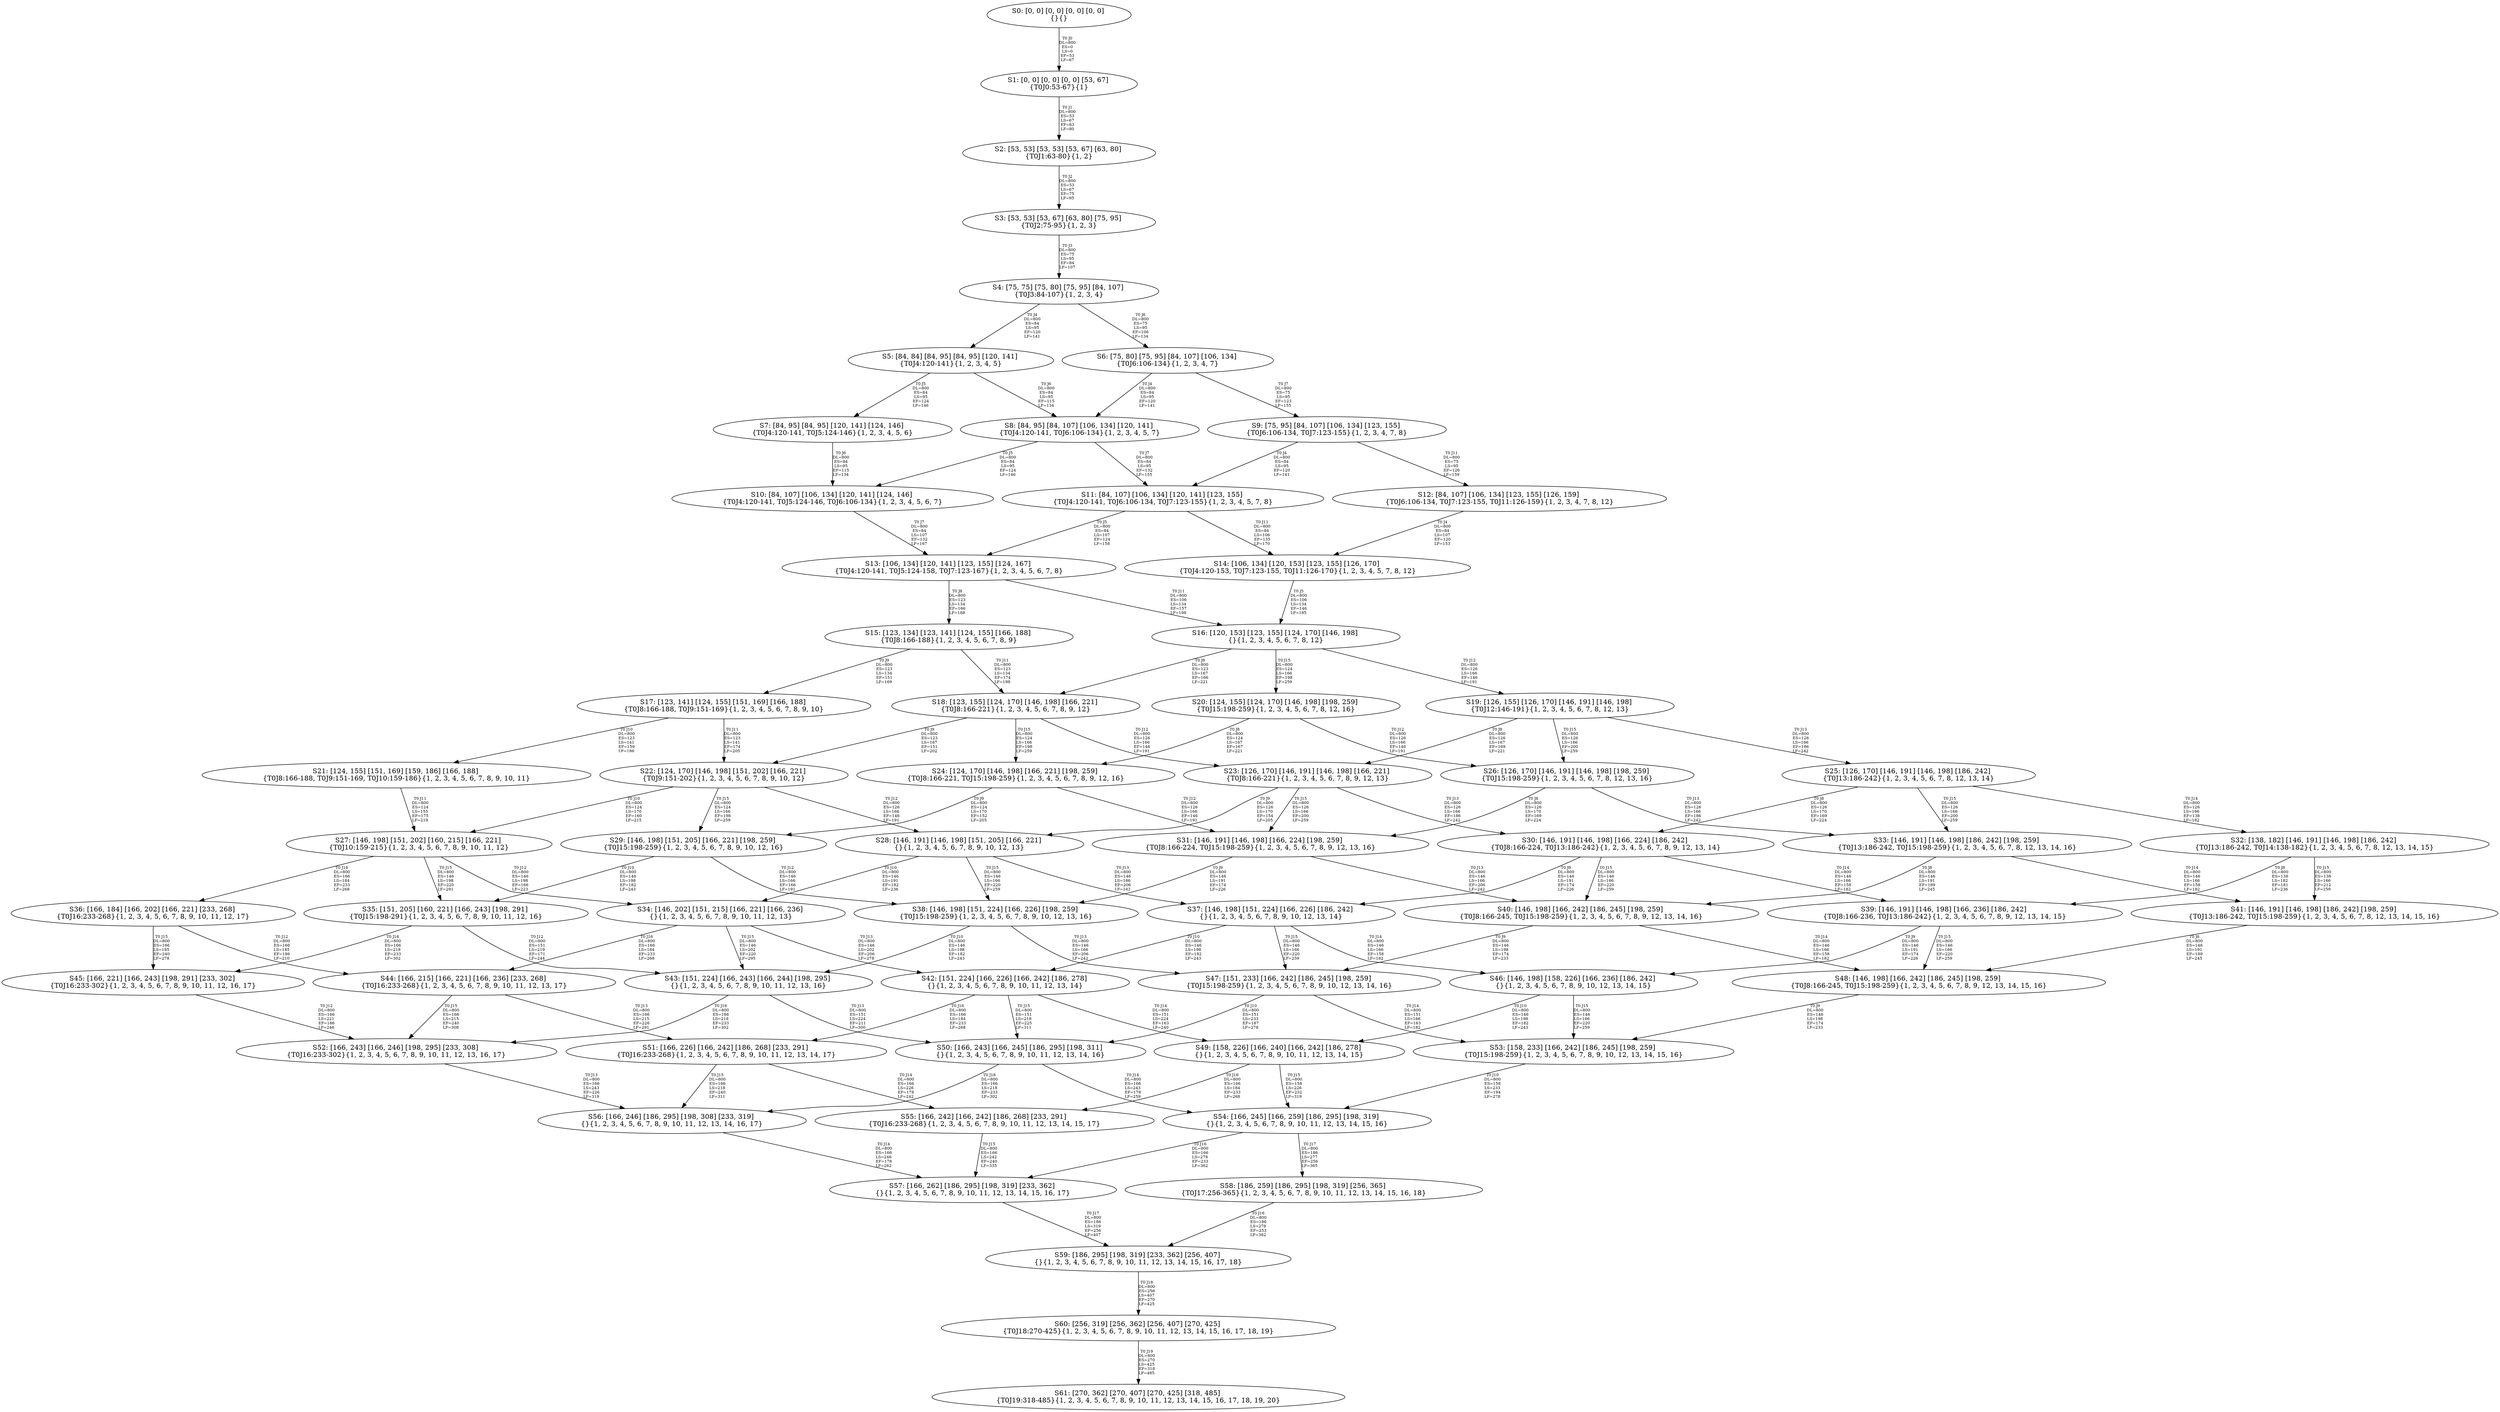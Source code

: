 digraph {
	S0[label="S0: [0, 0] [0, 0] [0, 0] [0, 0] \n{}{}"];
	S1[label="S1: [0, 0] [0, 0] [0, 0] [53, 67] \n{T0J0:53-67}{1}"];
	S2[label="S2: [53, 53] [53, 53] [53, 67] [63, 80] \n{T0J1:63-80}{1, 2}"];
	S3[label="S3: [53, 53] [53, 67] [63, 80] [75, 95] \n{T0J2:75-95}{1, 2, 3}"];
	S4[label="S4: [75, 75] [75, 80] [75, 95] [84, 107] \n{T0J3:84-107}{1, 2, 3, 4}"];
	S5[label="S5: [84, 84] [84, 95] [84, 95] [120, 141] \n{T0J4:120-141}{1, 2, 3, 4, 5}"];
	S6[label="S6: [75, 80] [75, 95] [84, 107] [106, 134] \n{T0J6:106-134}{1, 2, 3, 4, 7}"];
	S7[label="S7: [84, 95] [84, 95] [120, 141] [124, 146] \n{T0J4:120-141, T0J5:124-146}{1, 2, 3, 4, 5, 6}"];
	S8[label="S8: [84, 95] [84, 107] [106, 134] [120, 141] \n{T0J4:120-141, T0J6:106-134}{1, 2, 3, 4, 5, 7}"];
	S9[label="S9: [75, 95] [84, 107] [106, 134] [123, 155] \n{T0J6:106-134, T0J7:123-155}{1, 2, 3, 4, 7, 8}"];
	S10[label="S10: [84, 107] [106, 134] [120, 141] [124, 146] \n{T0J4:120-141, T0J5:124-146, T0J6:106-134}{1, 2, 3, 4, 5, 6, 7}"];
	S11[label="S11: [84, 107] [106, 134] [120, 141] [123, 155] \n{T0J4:120-141, T0J6:106-134, T0J7:123-155}{1, 2, 3, 4, 5, 7, 8}"];
	S12[label="S12: [84, 107] [106, 134] [123, 155] [126, 159] \n{T0J6:106-134, T0J7:123-155, T0J11:126-159}{1, 2, 3, 4, 7, 8, 12}"];
	S13[label="S13: [106, 134] [120, 141] [123, 155] [124, 167] \n{T0J4:120-141, T0J5:124-158, T0J7:123-167}{1, 2, 3, 4, 5, 6, 7, 8}"];
	S14[label="S14: [106, 134] [120, 153] [123, 155] [126, 170] \n{T0J4:120-153, T0J7:123-155, T0J11:126-170}{1, 2, 3, 4, 5, 7, 8, 12}"];
	S15[label="S15: [123, 134] [123, 141] [124, 155] [166, 188] \n{T0J8:166-188}{1, 2, 3, 4, 5, 6, 7, 8, 9}"];
	S16[label="S16: [120, 153] [123, 155] [124, 170] [146, 198] \n{}{1, 2, 3, 4, 5, 6, 7, 8, 12}"];
	S17[label="S17: [123, 141] [124, 155] [151, 169] [166, 188] \n{T0J8:166-188, T0J9:151-169}{1, 2, 3, 4, 5, 6, 7, 8, 9, 10}"];
	S18[label="S18: [123, 155] [124, 170] [146, 198] [166, 221] \n{T0J8:166-221}{1, 2, 3, 4, 5, 6, 7, 8, 9, 12}"];
	S19[label="S19: [126, 155] [126, 170] [146, 191] [146, 198] \n{T0J12:146-191}{1, 2, 3, 4, 5, 6, 7, 8, 12, 13}"];
	S20[label="S20: [124, 155] [124, 170] [146, 198] [198, 259] \n{T0J15:198-259}{1, 2, 3, 4, 5, 6, 7, 8, 12, 16}"];
	S21[label="S21: [124, 155] [151, 169] [159, 186] [166, 188] \n{T0J8:166-188, T0J9:151-169, T0J10:159-186}{1, 2, 3, 4, 5, 6, 7, 8, 9, 10, 11}"];
	S22[label="S22: [124, 170] [146, 198] [151, 202] [166, 221] \n{T0J9:151-202}{1, 2, 3, 4, 5, 6, 7, 8, 9, 10, 12}"];
	S23[label="S23: [126, 170] [146, 191] [146, 198] [166, 221] \n{T0J8:166-221}{1, 2, 3, 4, 5, 6, 7, 8, 9, 12, 13}"];
	S24[label="S24: [124, 170] [146, 198] [166, 221] [198, 259] \n{T0J8:166-221, T0J15:198-259}{1, 2, 3, 4, 5, 6, 7, 8, 9, 12, 16}"];
	S25[label="S25: [126, 170] [146, 191] [146, 198] [186, 242] \n{T0J13:186-242}{1, 2, 3, 4, 5, 6, 7, 8, 12, 13, 14}"];
	S26[label="S26: [126, 170] [146, 191] [146, 198] [198, 259] \n{T0J15:198-259}{1, 2, 3, 4, 5, 6, 7, 8, 12, 13, 16}"];
	S27[label="S27: [146, 198] [151, 202] [160, 215] [166, 221] \n{T0J10:159-215}{1, 2, 3, 4, 5, 6, 7, 8, 9, 10, 11, 12}"];
	S28[label="S28: [146, 191] [146, 198] [151, 205] [166, 221] \n{}{1, 2, 3, 4, 5, 6, 7, 8, 9, 10, 12, 13}"];
	S29[label="S29: [146, 198] [151, 205] [166, 221] [198, 259] \n{T0J15:198-259}{1, 2, 3, 4, 5, 6, 7, 8, 9, 10, 12, 16}"];
	S30[label="S30: [146, 191] [146, 198] [166, 224] [186, 242] \n{T0J8:166-224, T0J13:186-242}{1, 2, 3, 4, 5, 6, 7, 8, 9, 12, 13, 14}"];
	S31[label="S31: [146, 191] [146, 198] [166, 224] [198, 259] \n{T0J8:166-224, T0J15:198-259}{1, 2, 3, 4, 5, 6, 7, 8, 9, 12, 13, 16}"];
	S32[label="S32: [138, 182] [146, 191] [146, 198] [186, 242] \n{T0J13:186-242, T0J14:138-182}{1, 2, 3, 4, 5, 6, 7, 8, 12, 13, 14, 15}"];
	S33[label="S33: [146, 191] [146, 198] [186, 242] [198, 259] \n{T0J13:186-242, T0J15:198-259}{1, 2, 3, 4, 5, 6, 7, 8, 12, 13, 14, 16}"];
	S34[label="S34: [146, 202] [151, 215] [166, 221] [166, 236] \n{}{1, 2, 3, 4, 5, 6, 7, 8, 9, 10, 11, 12, 13}"];
	S35[label="S35: [151, 205] [160, 221] [166, 243] [198, 291] \n{T0J15:198-291}{1, 2, 3, 4, 5, 6, 7, 8, 9, 10, 11, 12, 16}"];
	S36[label="S36: [166, 184] [166, 202] [166, 221] [233, 268] \n{T0J16:233-268}{1, 2, 3, 4, 5, 6, 7, 8, 9, 10, 11, 12, 17}"];
	S37[label="S37: [146, 198] [151, 224] [166, 226] [186, 242] \n{}{1, 2, 3, 4, 5, 6, 7, 8, 9, 10, 12, 13, 14}"];
	S38[label="S38: [146, 198] [151, 224] [166, 226] [198, 259] \n{T0J15:198-259}{1, 2, 3, 4, 5, 6, 7, 8, 9, 10, 12, 13, 16}"];
	S39[label="S39: [146, 191] [146, 198] [166, 236] [186, 242] \n{T0J8:166-236, T0J13:186-242}{1, 2, 3, 4, 5, 6, 7, 8, 9, 12, 13, 14, 15}"];
	S40[label="S40: [146, 198] [166, 242] [186, 245] [198, 259] \n{T0J8:166-245, T0J15:198-259}{1, 2, 3, 4, 5, 6, 7, 8, 9, 12, 13, 14, 16}"];
	S41[label="S41: [146, 191] [146, 198] [186, 242] [198, 259] \n{T0J13:186-242, T0J15:198-259}{1, 2, 3, 4, 5, 6, 7, 8, 12, 13, 14, 15, 16}"];
	S42[label="S42: [151, 224] [166, 226] [166, 242] [186, 278] \n{}{1, 2, 3, 4, 5, 6, 7, 8, 9, 10, 11, 12, 13, 14}"];
	S43[label="S43: [151, 224] [166, 243] [166, 244] [198, 295] \n{}{1, 2, 3, 4, 5, 6, 7, 8, 9, 10, 11, 12, 13, 16}"];
	S44[label="S44: [166, 215] [166, 221] [166, 236] [233, 268] \n{T0J16:233-268}{1, 2, 3, 4, 5, 6, 7, 8, 9, 10, 11, 12, 13, 17}"];
	S45[label="S45: [166, 221] [166, 243] [198, 291] [233, 302] \n{T0J16:233-302}{1, 2, 3, 4, 5, 6, 7, 8, 9, 10, 11, 12, 16, 17}"];
	S46[label="S46: [146, 198] [158, 226] [166, 236] [186, 242] \n{}{1, 2, 3, 4, 5, 6, 7, 8, 9, 10, 12, 13, 14, 15}"];
	S47[label="S47: [151, 233] [166, 242] [186, 245] [198, 259] \n{T0J15:198-259}{1, 2, 3, 4, 5, 6, 7, 8, 9, 10, 12, 13, 14, 16}"];
	S48[label="S48: [146, 198] [166, 242] [186, 245] [198, 259] \n{T0J8:166-245, T0J15:198-259}{1, 2, 3, 4, 5, 6, 7, 8, 9, 12, 13, 14, 15, 16}"];
	S49[label="S49: [158, 226] [166, 240] [166, 242] [186, 278] \n{}{1, 2, 3, 4, 5, 6, 7, 8, 9, 10, 11, 12, 13, 14, 15}"];
	S50[label="S50: [166, 243] [166, 245] [186, 295] [198, 311] \n{}{1, 2, 3, 4, 5, 6, 7, 8, 9, 10, 11, 12, 13, 14, 16}"];
	S51[label="S51: [166, 226] [166, 242] [186, 268] [233, 291] \n{T0J16:233-268}{1, 2, 3, 4, 5, 6, 7, 8, 9, 10, 11, 12, 13, 14, 17}"];
	S52[label="S52: [166, 243] [166, 246] [198, 295] [233, 308] \n{T0J16:233-302}{1, 2, 3, 4, 5, 6, 7, 8, 9, 10, 11, 12, 13, 16, 17}"];
	S53[label="S53: [158, 233] [166, 242] [186, 245] [198, 259] \n{T0J15:198-259}{1, 2, 3, 4, 5, 6, 7, 8, 9, 10, 12, 13, 14, 15, 16}"];
	S54[label="S54: [166, 245] [166, 259] [186, 295] [198, 319] \n{}{1, 2, 3, 4, 5, 6, 7, 8, 9, 10, 11, 12, 13, 14, 15, 16}"];
	S55[label="S55: [166, 242] [166, 242] [186, 268] [233, 291] \n{T0J16:233-268}{1, 2, 3, 4, 5, 6, 7, 8, 9, 10, 11, 12, 13, 14, 15, 17}"];
	S56[label="S56: [166, 246] [186, 295] [198, 308] [233, 319] \n{}{1, 2, 3, 4, 5, 6, 7, 8, 9, 10, 11, 12, 13, 14, 16, 17}"];
	S57[label="S57: [166, 262] [186, 295] [198, 319] [233, 362] \n{}{1, 2, 3, 4, 5, 6, 7, 8, 9, 10, 11, 12, 13, 14, 15, 16, 17}"];
	S58[label="S58: [186, 259] [186, 295] [198, 319] [256, 365] \n{T0J17:256-365}{1, 2, 3, 4, 5, 6, 7, 8, 9, 10, 11, 12, 13, 14, 15, 16, 18}"];
	S59[label="S59: [186, 295] [198, 319] [233, 362] [256, 407] \n{}{1, 2, 3, 4, 5, 6, 7, 8, 9, 10, 11, 12, 13, 14, 15, 16, 17, 18}"];
	S60[label="S60: [256, 319] [256, 362] [256, 407] [270, 425] \n{T0J18:270-425}{1, 2, 3, 4, 5, 6, 7, 8, 9, 10, 11, 12, 13, 14, 15, 16, 17, 18, 19}"];
	S61[label="S61: [270, 362] [270, 407] [270, 425] [318, 485] \n{T0J19:318-485}{1, 2, 3, 4, 5, 6, 7, 8, 9, 10, 11, 12, 13, 14, 15, 16, 17, 18, 19, 20}"];
	S0 -> S1[label="T0 J0\nDL=800\nES=0\nLS=0\nEF=53\nLF=67",fontsize=8];
	S1 -> S2[label="T0 J1\nDL=800\nES=53\nLS=67\nEF=63\nLF=80",fontsize=8];
	S2 -> S3[label="T0 J2\nDL=800\nES=53\nLS=67\nEF=75\nLF=95",fontsize=8];
	S3 -> S4[label="T0 J3\nDL=800\nES=75\nLS=95\nEF=84\nLF=107",fontsize=8];
	S4 -> S5[label="T0 J4\nDL=800\nES=84\nLS=95\nEF=120\nLF=141",fontsize=8];
	S4 -> S6[label="T0 J6\nDL=800\nES=75\nLS=95\nEF=106\nLF=134",fontsize=8];
	S5 -> S7[label="T0 J5\nDL=800\nES=84\nLS=95\nEF=124\nLF=146",fontsize=8];
	S5 -> S8[label="T0 J6\nDL=800\nES=84\nLS=95\nEF=115\nLF=134",fontsize=8];
	S6 -> S8[label="T0 J4\nDL=800\nES=84\nLS=95\nEF=120\nLF=141",fontsize=8];
	S6 -> S9[label="T0 J7\nDL=800\nES=75\nLS=95\nEF=123\nLF=155",fontsize=8];
	S7 -> S10[label="T0 J6\nDL=800\nES=84\nLS=95\nEF=115\nLF=134",fontsize=8];
	S8 -> S10[label="T0 J5\nDL=800\nES=84\nLS=95\nEF=124\nLF=146",fontsize=8];
	S8 -> S11[label="T0 J7\nDL=800\nES=84\nLS=95\nEF=132\nLF=155",fontsize=8];
	S9 -> S11[label="T0 J4\nDL=800\nES=84\nLS=95\nEF=120\nLF=141",fontsize=8];
	S9 -> S12[label="T0 J11\nDL=800\nES=75\nLS=95\nEF=126\nLF=159",fontsize=8];
	S10 -> S13[label="T0 J7\nDL=800\nES=84\nLS=107\nEF=132\nLF=167",fontsize=8];
	S11 -> S13[label="T0 J5\nDL=800\nES=84\nLS=107\nEF=124\nLF=158",fontsize=8];
	S11 -> S14[label="T0 J11\nDL=800\nES=84\nLS=106\nEF=135\nLF=170",fontsize=8];
	S12 -> S14[label="T0 J4\nDL=800\nES=84\nLS=107\nEF=120\nLF=153",fontsize=8];
	S13 -> S15[label="T0 J8\nDL=800\nES=123\nLS=134\nEF=166\nLF=188",fontsize=8];
	S13 -> S16[label="T0 J11\nDL=800\nES=106\nLS=134\nEF=157\nLF=198",fontsize=8];
	S14 -> S16[label="T0 J5\nDL=800\nES=106\nLS=134\nEF=146\nLF=185",fontsize=8];
	S15 -> S17[label="T0 J9\nDL=800\nES=123\nLS=134\nEF=151\nLF=169",fontsize=8];
	S15 -> S18[label="T0 J11\nDL=800\nES=123\nLS=134\nEF=174\nLF=198",fontsize=8];
	S16 -> S18[label="T0 J8\nDL=800\nES=123\nLS=167\nEF=166\nLF=221",fontsize=8];
	S16 -> S19[label="T0 J12\nDL=800\nES=126\nLS=166\nEF=146\nLF=191",fontsize=8];
	S16 -> S20[label="T0 J15\nDL=800\nES=124\nLS=166\nEF=198\nLF=259",fontsize=8];
	S17 -> S21[label="T0 J10\nDL=800\nES=123\nLS=141\nEF=159\nLF=186",fontsize=8];
	S17 -> S22[label="T0 J11\nDL=800\nES=123\nLS=141\nEF=174\nLF=205",fontsize=8];
	S18 -> S22[label="T0 J9\nDL=800\nES=123\nLS=167\nEF=151\nLF=202",fontsize=8];
	S18 -> S23[label="T0 J12\nDL=800\nES=126\nLS=166\nEF=146\nLF=191",fontsize=8];
	S18 -> S24[label="T0 J15\nDL=800\nES=124\nLS=166\nEF=198\nLF=259",fontsize=8];
	S19 -> S23[label="T0 J8\nDL=800\nES=126\nLS=167\nEF=169\nLF=221",fontsize=8];
	S19 -> S25[label="T0 J13\nDL=800\nES=126\nLS=166\nEF=186\nLF=242",fontsize=8];
	S19 -> S26[label="T0 J15\nDL=800\nES=126\nLS=166\nEF=200\nLF=259",fontsize=8];
	S20 -> S24[label="T0 J8\nDL=800\nES=124\nLS=167\nEF=167\nLF=221",fontsize=8];
	S20 -> S26[label="T0 J12\nDL=800\nES=126\nLS=166\nEF=146\nLF=191",fontsize=8];
	S21 -> S27[label="T0 J11\nDL=800\nES=124\nLS=155\nEF=175\nLF=219",fontsize=8];
	S22 -> S27[label="T0 J10\nDL=800\nES=124\nLS=170\nEF=160\nLF=215",fontsize=8];
	S22 -> S28[label="T0 J12\nDL=800\nES=126\nLS=166\nEF=146\nLF=191",fontsize=8];
	S22 -> S29[label="T0 J15\nDL=800\nES=124\nLS=166\nEF=198\nLF=259",fontsize=8];
	S23 -> S28[label="T0 J9\nDL=800\nES=126\nLS=170\nEF=154\nLF=205",fontsize=8];
	S23 -> S30[label="T0 J13\nDL=800\nES=126\nLS=166\nEF=186\nLF=242",fontsize=8];
	S23 -> S31[label="T0 J15\nDL=800\nES=126\nLS=166\nEF=200\nLF=259",fontsize=8];
	S24 -> S29[label="T0 J9\nDL=800\nES=124\nLS=170\nEF=152\nLF=205",fontsize=8];
	S24 -> S31[label="T0 J12\nDL=800\nES=126\nLS=166\nEF=146\nLF=191",fontsize=8];
	S25 -> S30[label="T0 J8\nDL=800\nES=126\nLS=170\nEF=169\nLF=224",fontsize=8];
	S25 -> S32[label="T0 J14\nDL=800\nES=126\nLS=166\nEF=138\nLF=182",fontsize=8];
	S25 -> S33[label="T0 J15\nDL=800\nES=126\nLS=166\nEF=200\nLF=259",fontsize=8];
	S26 -> S31[label="T0 J8\nDL=800\nES=126\nLS=170\nEF=169\nLF=224",fontsize=8];
	S26 -> S33[label="T0 J13\nDL=800\nES=126\nLS=166\nEF=186\nLF=242",fontsize=8];
	S27 -> S34[label="T0 J12\nDL=800\nES=146\nLS=198\nEF=166\nLF=223",fontsize=8];
	S27 -> S35[label="T0 J15\nDL=800\nES=146\nLS=198\nEF=220\nLF=291",fontsize=8];
	S27 -> S36[label="T0 J16\nDL=800\nES=166\nLS=184\nEF=233\nLF=268",fontsize=8];
	S28 -> S34[label="T0 J10\nDL=800\nES=146\nLS=191\nEF=182\nLF=236",fontsize=8];
	S28 -> S37[label="T0 J13\nDL=800\nES=146\nLS=166\nEF=206\nLF=242",fontsize=8];
	S28 -> S38[label="T0 J15\nDL=800\nES=146\nLS=166\nEF=220\nLF=259",fontsize=8];
	S29 -> S35[label="T0 J10\nDL=800\nES=146\nLS=198\nEF=182\nLF=243",fontsize=8];
	S29 -> S38[label="T0 J12\nDL=800\nES=146\nLS=166\nEF=166\nLF=191",fontsize=8];
	S30 -> S37[label="T0 J9\nDL=800\nES=146\nLS=191\nEF=174\nLF=226",fontsize=8];
	S30 -> S39[label="T0 J14\nDL=800\nES=146\nLS=166\nEF=158\nLF=182",fontsize=8];
	S30 -> S40[label="T0 J15\nDL=800\nES=146\nLS=166\nEF=220\nLF=259",fontsize=8];
	S31 -> S38[label="T0 J9\nDL=800\nES=146\nLS=191\nEF=174\nLF=226",fontsize=8];
	S31 -> S40[label="T0 J13\nDL=800\nES=146\nLS=166\nEF=206\nLF=242",fontsize=8];
	S32 -> S39[label="T0 J8\nDL=800\nES=138\nLS=182\nEF=181\nLF=236",fontsize=8];
	S32 -> S41[label="T0 J15\nDL=800\nES=138\nLS=166\nEF=212\nLF=259",fontsize=8];
	S33 -> S40[label="T0 J8\nDL=800\nES=146\nLS=191\nEF=189\nLF=245",fontsize=8];
	S33 -> S41[label="T0 J14\nDL=800\nES=146\nLS=166\nEF=158\nLF=182",fontsize=8];
	S34 -> S42[label="T0 J13\nDL=800\nES=146\nLS=202\nEF=206\nLF=278",fontsize=8];
	S34 -> S43[label="T0 J15\nDL=800\nES=146\nLS=202\nEF=220\nLF=295",fontsize=8];
	S34 -> S44[label="T0 J16\nDL=800\nES=166\nLS=184\nEF=233\nLF=268",fontsize=8];
	S35 -> S43[label="T0 J12\nDL=800\nES=151\nLS=219\nEF=171\nLF=244",fontsize=8];
	S35 -> S45[label="T0 J16\nDL=800\nES=166\nLS=218\nEF=233\nLF=302",fontsize=8];
	S36 -> S44[label="T0 J12\nDL=800\nES=166\nLS=185\nEF=186\nLF=210",fontsize=8];
	S36 -> S45[label="T0 J15\nDL=800\nES=166\nLS=185\nEF=240\nLF=278",fontsize=8];
	S37 -> S42[label="T0 J10\nDL=800\nES=146\nLS=198\nEF=182\nLF=243",fontsize=8];
	S37 -> S46[label="T0 J14\nDL=800\nES=146\nLS=166\nEF=158\nLF=182",fontsize=8];
	S37 -> S47[label="T0 J15\nDL=800\nES=146\nLS=166\nEF=220\nLF=259",fontsize=8];
	S38 -> S43[label="T0 J10\nDL=800\nES=146\nLS=198\nEF=182\nLF=243",fontsize=8];
	S38 -> S47[label="T0 J13\nDL=800\nES=146\nLS=166\nEF=206\nLF=242",fontsize=8];
	S39 -> S46[label="T0 J9\nDL=800\nES=146\nLS=191\nEF=174\nLF=226",fontsize=8];
	S39 -> S48[label="T0 J15\nDL=800\nES=146\nLS=166\nEF=220\nLF=259",fontsize=8];
	S40 -> S47[label="T0 J9\nDL=800\nES=146\nLS=198\nEF=174\nLF=233",fontsize=8];
	S40 -> S48[label="T0 J14\nDL=800\nES=146\nLS=166\nEF=158\nLF=182",fontsize=8];
	S41 -> S48[label="T0 J8\nDL=800\nES=146\nLS=191\nEF=189\nLF=245",fontsize=8];
	S42 -> S49[label="T0 J14\nDL=800\nES=151\nLS=224\nEF=163\nLF=240",fontsize=8];
	S42 -> S50[label="T0 J15\nDL=800\nES=151\nLS=218\nEF=225\nLF=311",fontsize=8];
	S42 -> S51[label="T0 J16\nDL=800\nES=166\nLS=184\nEF=233\nLF=268",fontsize=8];
	S43 -> S50[label="T0 J13\nDL=800\nES=151\nLS=224\nEF=211\nLF=300",fontsize=8];
	S43 -> S52[label="T0 J16\nDL=800\nES=166\nLS=218\nEF=233\nLF=302",fontsize=8];
	S44 -> S51[label="T0 J13\nDL=800\nES=166\nLS=215\nEF=226\nLF=291",fontsize=8];
	S44 -> S52[label="T0 J15\nDL=800\nES=166\nLS=215\nEF=240\nLF=308",fontsize=8];
	S45 -> S52[label="T0 J12\nDL=800\nES=166\nLS=221\nEF=186\nLF=246",fontsize=8];
	S46 -> S49[label="T0 J10\nDL=800\nES=146\nLS=198\nEF=182\nLF=243",fontsize=8];
	S46 -> S53[label="T0 J15\nDL=800\nES=146\nLS=166\nEF=220\nLF=259",fontsize=8];
	S47 -> S50[label="T0 J10\nDL=800\nES=151\nLS=233\nEF=187\nLF=278",fontsize=8];
	S47 -> S53[label="T0 J14\nDL=800\nES=151\nLS=166\nEF=163\nLF=182",fontsize=8];
	S48 -> S53[label="T0 J9\nDL=800\nES=146\nLS=198\nEF=174\nLF=233",fontsize=8];
	S49 -> S54[label="T0 J15\nDL=800\nES=158\nLS=226\nEF=232\nLF=319",fontsize=8];
	S49 -> S55[label="T0 J16\nDL=800\nES=166\nLS=184\nEF=233\nLF=268",fontsize=8];
	S50 -> S54[label="T0 J14\nDL=800\nES=166\nLS=243\nEF=178\nLF=259",fontsize=8];
	S50 -> S56[label="T0 J16\nDL=800\nES=166\nLS=218\nEF=233\nLF=302",fontsize=8];
	S51 -> S55[label="T0 J14\nDL=800\nES=166\nLS=226\nEF=178\nLF=242",fontsize=8];
	S51 -> S56[label="T0 J15\nDL=800\nES=166\nLS=218\nEF=240\nLF=311",fontsize=8];
	S52 -> S56[label="T0 J13\nDL=800\nES=166\nLS=243\nEF=226\nLF=319",fontsize=8];
	S53 -> S54[label="T0 J10\nDL=800\nES=158\nLS=233\nEF=194\nLF=278",fontsize=8];
	S54 -> S57[label="T0 J16\nDL=800\nES=166\nLS=278\nEF=233\nLF=362",fontsize=8];
	S54 -> S58[label="T0 J17\nDL=800\nES=186\nLS=277\nEF=256\nLF=365",fontsize=8];
	S55 -> S57[label="T0 J15\nDL=800\nES=166\nLS=242\nEF=240\nLF=335",fontsize=8];
	S56 -> S57[label="T0 J14\nDL=800\nES=166\nLS=246\nEF=178\nLF=262",fontsize=8];
	S57 -> S59[label="T0 J17\nDL=800\nES=186\nLS=319\nEF=256\nLF=407",fontsize=8];
	S58 -> S59[label="T0 J16\nDL=800\nES=186\nLS=278\nEF=253\nLF=362",fontsize=8];
	S59 -> S60[label="T0 J18\nDL=800\nES=256\nLS=407\nEF=270\nLF=425",fontsize=8];
	S60 -> S61[label="T0 J19\nDL=800\nES=270\nLS=425\nEF=318\nLF=485",fontsize=8];
}
